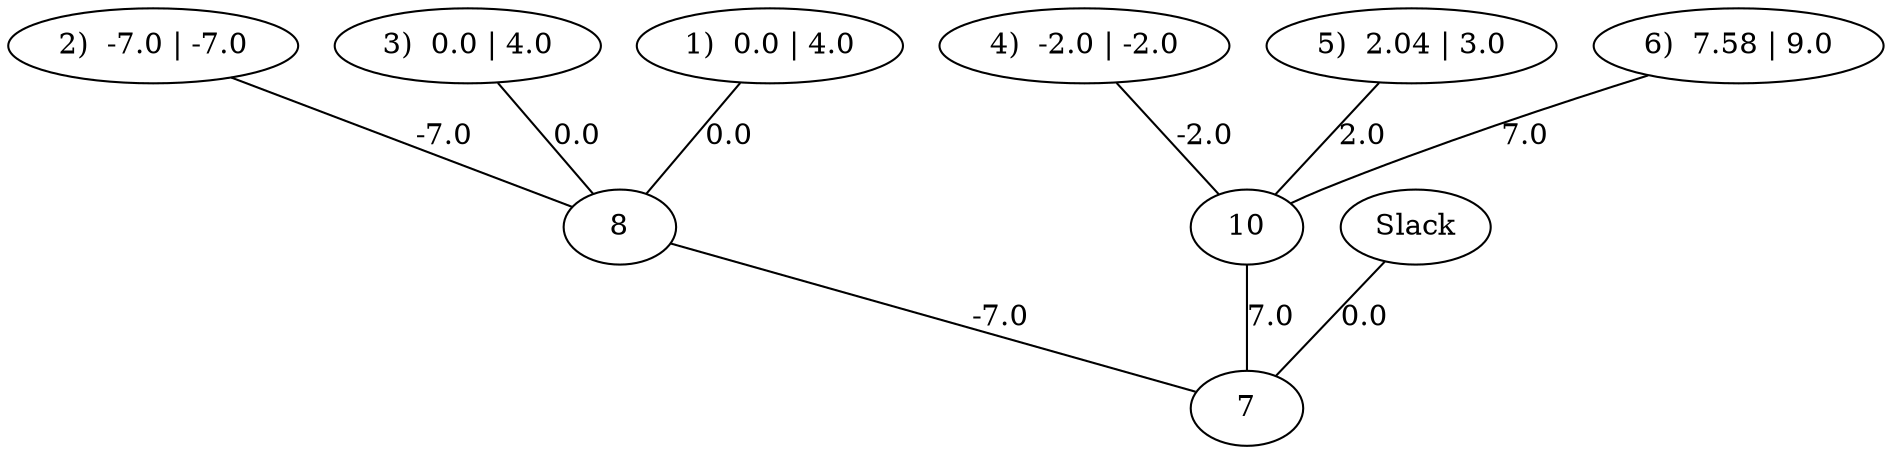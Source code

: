 strict graph G {
  7 [ label="7" ];
  8 [ label="8" ];
  2 [ label="2)  -7.0 | -7.0" ];
  3 [ label="3)  0.0 | 4.0" ];
  1 [ label="1)  0.0 | 4.0" ];
  10 [ label="10" ];
  4 [ label="4)  -2.0 | -2.0" ];
  5 [ label="5)  2.04 | 3.0" ];
  6 [ label="6)  7.58 | 9.0" ];
  0 [ label="Slack" ];
  8 -- 7 [ label="-7.0" ];
  2 -- 8 [ label="-7.0" ];
  3 -- 8 [ label="0.0" ];
  1 -- 8 [ label="0.0" ];
  10 -- 7 [ label="7.0" ];
  4 -- 10 [ label="-2.0" ];
  5 -- 10 [ label="2.0" ];
  6 -- 10 [ label="7.0" ];
  0 -- 7 [ label="0.0" ];
}
